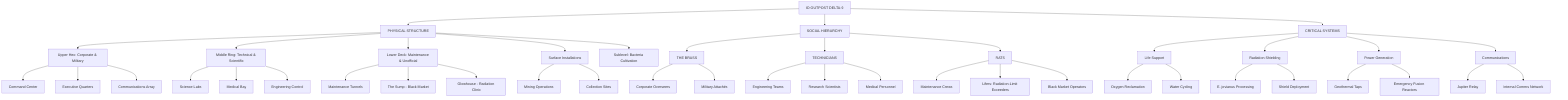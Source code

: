 graph TD
    STATION[IO OUTPOST DELTA-9] --> PHYSICAL[PHYSICAL STRUCTURE]
    STATION --> SOCIAL[SOCIAL HIERARCHY]
    STATION --> SYSTEMS[CRITICAL SYSTEMS]
    
    PHYSICAL --> P1[Upper Hex: Corporate & Military]
    PHYSICAL --> P2[Middle Ring: Technical & Scientific]
    PHYSICAL --> P3[Lower Deck: Maintenance & Unofficial]
    PHYSICAL --> P4[Surface Installations]
    PHYSICAL --> P5[Sublevel: Bacteria Cultivation]
    
    P1 --> P1A[Command Center]
    P1 --> P1B[Executive Quarters]
    P1 --> P1C[Communications Array]
    
    P2 --> P2A[Science Labs]
    P2 --> P2B[Medical Bay]
    P2 --> P2C[Engineering Control]
    
    P3 --> P3A[Maintenance Tunnels]
    P3 --> P3B[The Sump - Black Market]
    P3 --> P3C[Glowhouse - Radiation Clinic]
    
    P4 --> P4A[Mining Operations]
    P4 --> P4B[Collection Sites]
    
    SOCIAL --> S1[THE BRASS]
    SOCIAL --> S2[TECHNICIANS]
    SOCIAL --> S3[RATS]
    
    S1 --> S1A[Corporate Overseers]
    S1 --> S1B[Military Attachés]
    
    S2 --> S2A[Engineering Teams]
    S2 --> S2B[Research Scientists]
    S2 --> S2C[Medical Personnel]
    
    S3 --> S3A[Maintenance Crews]
    S3 --> S3B[Lifers: Radiation-Limit Exceeders]
    S3 --> S3C[Black Market Operators]
    
    SYSTEMS --> SYS1[Life Support]
    SYSTEMS --> SYS2[Radiation Shielding]
    SYSTEMS --> SYS3[Power Generation]
    SYSTEMS --> SYS4[Communications]
    
    SYS1 --> SYS1A[Oxygen Reclamation]
    SYS1 --> SYS1B[Water Cycling]
    
    SYS2 --> SYS2A[E. jovianus Processing]
    SYS2 --> SYS2B[Shield Deployment]
    
    SYS3 --> SYS3A[Geothermal Taps]
    SYS3 --> SYS3B[Emergency Fusion Reactors]
    
    SYS4 --> SYS4A[Jupiter Relay]
    SYS4 --> SYS4B[Internal Comms Network]